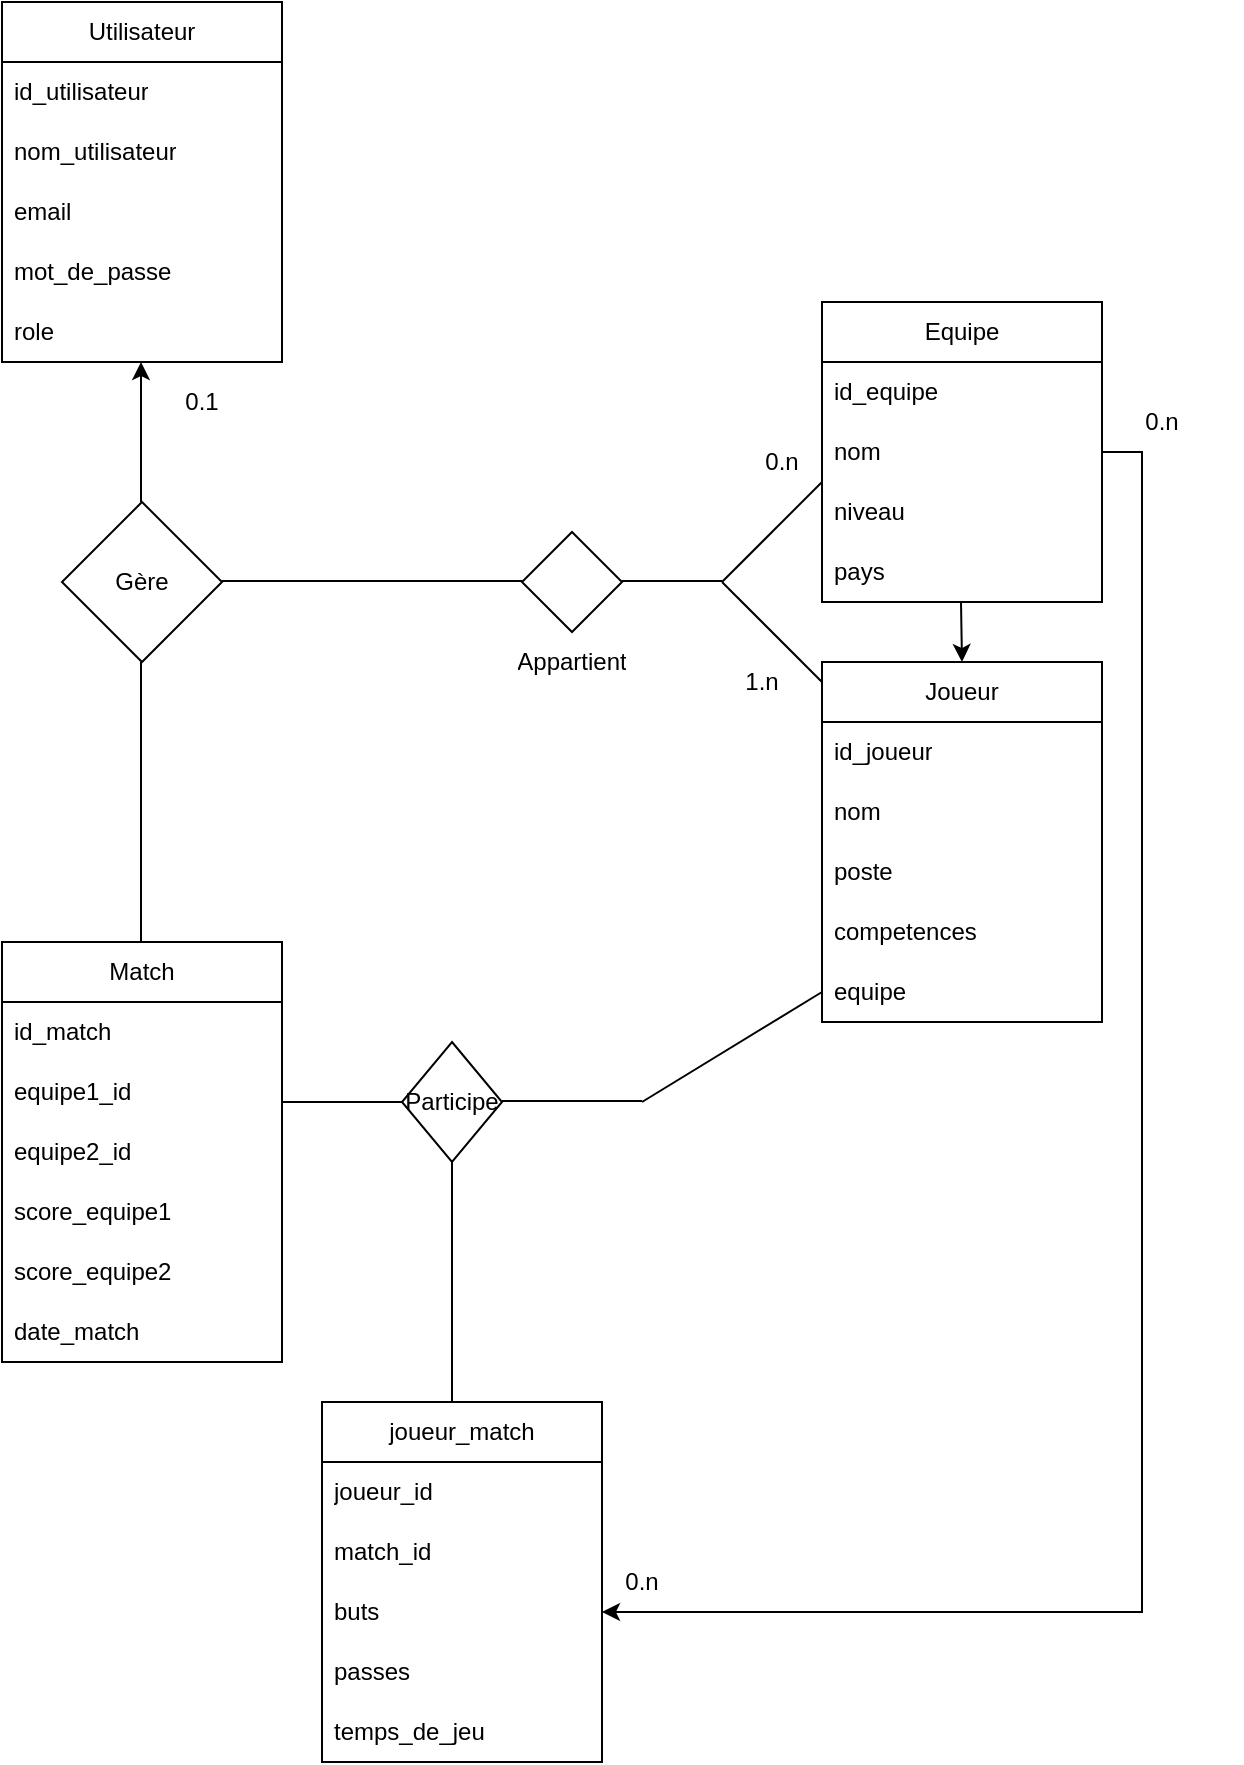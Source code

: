 <mxfile version="26.2.9">
  <diagram name="Page-1" id="CFcHJ4H7us4tubs-RHSV">
    <mxGraphModel dx="1785" dy="971" grid="1" gridSize="10" guides="1" tooltips="1" connect="1" arrows="1" fold="1" page="1" pageScale="1" pageWidth="827" pageHeight="1169" math="0" shadow="0">
      <root>
        <mxCell id="0" />
        <mxCell id="1" parent="0" />
        <mxCell id="HIfGuGApXldxWE-BaSZX-1" value="Utilisateur" style="swimlane;fontStyle=0;childLayout=stackLayout;horizontal=1;startSize=30;horizontalStack=0;resizeParent=1;resizeParentMax=0;resizeLast=0;collapsible=1;marginBottom=0;whiteSpace=wrap;html=1;" vertex="1" parent="1">
          <mxGeometry x="110" y="80" width="140" height="180" as="geometry" />
        </mxCell>
        <mxCell id="HIfGuGApXldxWE-BaSZX-2" value="id_utilisateur" style="text;strokeColor=none;fillColor=none;align=left;verticalAlign=middle;spacingLeft=4;spacingRight=4;overflow=hidden;points=[[0,0.5],[1,0.5]];portConstraint=eastwest;rotatable=0;whiteSpace=wrap;html=1;" vertex="1" parent="HIfGuGApXldxWE-BaSZX-1">
          <mxGeometry y="30" width="140" height="30" as="geometry" />
        </mxCell>
        <mxCell id="HIfGuGApXldxWE-BaSZX-3" value="nom_utilisateur" style="text;strokeColor=none;fillColor=none;align=left;verticalAlign=middle;spacingLeft=4;spacingRight=4;overflow=hidden;points=[[0,0.5],[1,0.5]];portConstraint=eastwest;rotatable=0;whiteSpace=wrap;html=1;" vertex="1" parent="HIfGuGApXldxWE-BaSZX-1">
          <mxGeometry y="60" width="140" height="30" as="geometry" />
        </mxCell>
        <mxCell id="HIfGuGApXldxWE-BaSZX-4" value="email" style="text;strokeColor=none;fillColor=none;align=left;verticalAlign=middle;spacingLeft=4;spacingRight=4;overflow=hidden;points=[[0,0.5],[1,0.5]];portConstraint=eastwest;rotatable=0;whiteSpace=wrap;html=1;" vertex="1" parent="HIfGuGApXldxWE-BaSZX-1">
          <mxGeometry y="90" width="140" height="30" as="geometry" />
        </mxCell>
        <mxCell id="HIfGuGApXldxWE-BaSZX-5" value="mot_de_passe" style="text;strokeColor=none;fillColor=none;align=left;verticalAlign=middle;spacingLeft=4;spacingRight=4;overflow=hidden;points=[[0,0.5],[1,0.5]];portConstraint=eastwest;rotatable=0;whiteSpace=wrap;html=1;" vertex="1" parent="HIfGuGApXldxWE-BaSZX-1">
          <mxGeometry y="120" width="140" height="30" as="geometry" />
        </mxCell>
        <mxCell id="HIfGuGApXldxWE-BaSZX-6" value="role" style="text;strokeColor=none;fillColor=none;align=left;verticalAlign=middle;spacingLeft=4;spacingRight=4;overflow=hidden;points=[[0,0.5],[1,0.5]];portConstraint=eastwest;rotatable=0;whiteSpace=wrap;html=1;" vertex="1" parent="HIfGuGApXldxWE-BaSZX-1">
          <mxGeometry y="150" width="140" height="30" as="geometry" />
        </mxCell>
        <mxCell id="HIfGuGApXldxWE-BaSZX-7" value="" style="endArrow=classic;html=1;rounded=0;" edge="1" parent="1">
          <mxGeometry width="50" height="50" relative="1" as="geometry">
            <mxPoint x="179.5" y="330" as="sourcePoint" />
            <mxPoint x="179.5" y="260" as="targetPoint" />
          </mxGeometry>
        </mxCell>
        <mxCell id="HIfGuGApXldxWE-BaSZX-8" value="Gère" style="rhombus;whiteSpace=wrap;html=1;" vertex="1" parent="1">
          <mxGeometry x="140" y="330" width="80" height="80" as="geometry" />
        </mxCell>
        <mxCell id="HIfGuGApXldxWE-BaSZX-9" value="" style="endArrow=none;html=1;rounded=0;" edge="1" parent="1">
          <mxGeometry width="50" height="50" relative="1" as="geometry">
            <mxPoint x="220" y="369.5" as="sourcePoint" />
            <mxPoint x="370" y="369.5" as="targetPoint" />
          </mxGeometry>
        </mxCell>
        <mxCell id="HIfGuGApXldxWE-BaSZX-10" value="" style="rhombus;whiteSpace=wrap;html=1;" vertex="1" parent="1">
          <mxGeometry x="370" y="345" width="50" height="50" as="geometry" />
        </mxCell>
        <mxCell id="HIfGuGApXldxWE-BaSZX-11" value="" style="endArrow=none;html=1;rounded=0;" edge="1" parent="1">
          <mxGeometry width="50" height="50" relative="1" as="geometry">
            <mxPoint x="420" y="369.5" as="sourcePoint" />
            <mxPoint x="470" y="369.5" as="targetPoint" />
          </mxGeometry>
        </mxCell>
        <mxCell id="HIfGuGApXldxWE-BaSZX-12" value="" style="endArrow=none;html=1;rounded=0;" edge="1" parent="1">
          <mxGeometry width="50" height="50" relative="1" as="geometry">
            <mxPoint x="470" y="370" as="sourcePoint" />
            <mxPoint x="520" y="320" as="targetPoint" />
          </mxGeometry>
        </mxCell>
        <mxCell id="HIfGuGApXldxWE-BaSZX-13" value="" style="endArrow=none;html=1;rounded=0;" edge="1" parent="1">
          <mxGeometry width="50" height="50" relative="1" as="geometry">
            <mxPoint x="470" y="370" as="sourcePoint" />
            <mxPoint x="520" y="420" as="targetPoint" />
          </mxGeometry>
        </mxCell>
        <mxCell id="HIfGuGApXldxWE-BaSZX-14" value="Equipe" style="swimlane;fontStyle=0;childLayout=stackLayout;horizontal=1;startSize=30;horizontalStack=0;resizeParent=1;resizeParentMax=0;resizeLast=0;collapsible=1;marginBottom=0;whiteSpace=wrap;html=1;" vertex="1" parent="1">
          <mxGeometry x="520" y="230" width="140" height="150" as="geometry" />
        </mxCell>
        <mxCell id="HIfGuGApXldxWE-BaSZX-15" value="id_equipe" style="text;strokeColor=none;fillColor=none;align=left;verticalAlign=middle;spacingLeft=4;spacingRight=4;overflow=hidden;points=[[0,0.5],[1,0.5]];portConstraint=eastwest;rotatable=0;whiteSpace=wrap;html=1;" vertex="1" parent="HIfGuGApXldxWE-BaSZX-14">
          <mxGeometry y="30" width="140" height="30" as="geometry" />
        </mxCell>
        <mxCell id="HIfGuGApXldxWE-BaSZX-16" value="nom" style="text;strokeColor=none;fillColor=none;align=left;verticalAlign=middle;spacingLeft=4;spacingRight=4;overflow=hidden;points=[[0,0.5],[1,0.5]];portConstraint=eastwest;rotatable=0;whiteSpace=wrap;html=1;" vertex="1" parent="HIfGuGApXldxWE-BaSZX-14">
          <mxGeometry y="60" width="140" height="30" as="geometry" />
        </mxCell>
        <mxCell id="HIfGuGApXldxWE-BaSZX-17" value="niveau" style="text;strokeColor=none;fillColor=none;align=left;verticalAlign=middle;spacingLeft=4;spacingRight=4;overflow=hidden;points=[[0,0.5],[1,0.5]];portConstraint=eastwest;rotatable=0;whiteSpace=wrap;html=1;" vertex="1" parent="HIfGuGApXldxWE-BaSZX-14">
          <mxGeometry y="90" width="140" height="30" as="geometry" />
        </mxCell>
        <mxCell id="HIfGuGApXldxWE-BaSZX-18" value="pays" style="text;strokeColor=none;fillColor=none;align=left;verticalAlign=middle;spacingLeft=4;spacingRight=4;overflow=hidden;points=[[0,0.5],[1,0.5]];portConstraint=eastwest;rotatable=0;whiteSpace=wrap;html=1;" vertex="1" parent="HIfGuGApXldxWE-BaSZX-14">
          <mxGeometry y="120" width="140" height="30" as="geometry" />
        </mxCell>
        <mxCell id="HIfGuGApXldxWE-BaSZX-19" value="Joueur" style="swimlane;fontStyle=0;childLayout=stackLayout;horizontal=1;startSize=30;horizontalStack=0;resizeParent=1;resizeParentMax=0;resizeLast=0;collapsible=1;marginBottom=0;whiteSpace=wrap;html=1;" vertex="1" parent="1">
          <mxGeometry x="520" y="410" width="140" height="180" as="geometry" />
        </mxCell>
        <mxCell id="HIfGuGApXldxWE-BaSZX-20" value="id_joueur" style="text;strokeColor=none;fillColor=none;align=left;verticalAlign=middle;spacingLeft=4;spacingRight=4;overflow=hidden;points=[[0,0.5],[1,0.5]];portConstraint=eastwest;rotatable=0;whiteSpace=wrap;html=1;" vertex="1" parent="HIfGuGApXldxWE-BaSZX-19">
          <mxGeometry y="30" width="140" height="30" as="geometry" />
        </mxCell>
        <mxCell id="HIfGuGApXldxWE-BaSZX-21" value="nom" style="text;strokeColor=none;fillColor=none;align=left;verticalAlign=middle;spacingLeft=4;spacingRight=4;overflow=hidden;points=[[0,0.5],[1,0.5]];portConstraint=eastwest;rotatable=0;whiteSpace=wrap;html=1;" vertex="1" parent="HIfGuGApXldxWE-BaSZX-19">
          <mxGeometry y="60" width="140" height="30" as="geometry" />
        </mxCell>
        <mxCell id="HIfGuGApXldxWE-BaSZX-22" value="poste" style="text;strokeColor=none;fillColor=none;align=left;verticalAlign=middle;spacingLeft=4;spacingRight=4;overflow=hidden;points=[[0,0.5],[1,0.5]];portConstraint=eastwest;rotatable=0;whiteSpace=wrap;html=1;" vertex="1" parent="HIfGuGApXldxWE-BaSZX-19">
          <mxGeometry y="90" width="140" height="30" as="geometry" />
        </mxCell>
        <mxCell id="HIfGuGApXldxWE-BaSZX-23" value="competences" style="text;strokeColor=none;fillColor=none;align=left;verticalAlign=middle;spacingLeft=4;spacingRight=4;overflow=hidden;points=[[0,0.5],[1,0.5]];portConstraint=eastwest;rotatable=0;whiteSpace=wrap;html=1;" vertex="1" parent="HIfGuGApXldxWE-BaSZX-19">
          <mxGeometry y="120" width="140" height="30" as="geometry" />
        </mxCell>
        <mxCell id="HIfGuGApXldxWE-BaSZX-24" value="equipe" style="text;strokeColor=none;fillColor=none;align=left;verticalAlign=middle;spacingLeft=4;spacingRight=4;overflow=hidden;points=[[0,0.5],[1,0.5]];portConstraint=eastwest;rotatable=0;whiteSpace=wrap;html=1;" vertex="1" parent="HIfGuGApXldxWE-BaSZX-19">
          <mxGeometry y="150" width="140" height="30" as="geometry" />
        </mxCell>
        <mxCell id="HIfGuGApXldxWE-BaSZX-25" value="" style="endArrow=none;html=1;rounded=0;" edge="1" parent="1">
          <mxGeometry width="50" height="50" relative="1" as="geometry">
            <mxPoint x="179.5" y="550" as="sourcePoint" />
            <mxPoint x="179.5" y="410" as="targetPoint" />
          </mxGeometry>
        </mxCell>
        <mxCell id="HIfGuGApXldxWE-BaSZX-26" value="Match" style="swimlane;fontStyle=0;childLayout=stackLayout;horizontal=1;startSize=30;horizontalStack=0;resizeParent=1;resizeParentMax=0;resizeLast=0;collapsible=1;marginBottom=0;whiteSpace=wrap;html=1;" vertex="1" parent="1">
          <mxGeometry x="110" y="550" width="140" height="210" as="geometry" />
        </mxCell>
        <mxCell id="HIfGuGApXldxWE-BaSZX-27" value="id_match" style="text;strokeColor=none;fillColor=none;align=left;verticalAlign=middle;spacingLeft=4;spacingRight=4;overflow=hidden;points=[[0,0.5],[1,0.5]];portConstraint=eastwest;rotatable=0;whiteSpace=wrap;html=1;" vertex="1" parent="HIfGuGApXldxWE-BaSZX-26">
          <mxGeometry y="30" width="140" height="30" as="geometry" />
        </mxCell>
        <mxCell id="HIfGuGApXldxWE-BaSZX-28" value="equipe1_id" style="text;strokeColor=none;fillColor=none;align=left;verticalAlign=middle;spacingLeft=4;spacingRight=4;overflow=hidden;points=[[0,0.5],[1,0.5]];portConstraint=eastwest;rotatable=0;whiteSpace=wrap;html=1;" vertex="1" parent="HIfGuGApXldxWE-BaSZX-26">
          <mxGeometry y="60" width="140" height="30" as="geometry" />
        </mxCell>
        <mxCell id="HIfGuGApXldxWE-BaSZX-29" value="equipe2_id" style="text;strokeColor=none;fillColor=none;align=left;verticalAlign=middle;spacingLeft=4;spacingRight=4;overflow=hidden;points=[[0,0.5],[1,0.5]];portConstraint=eastwest;rotatable=0;whiteSpace=wrap;html=1;" vertex="1" parent="HIfGuGApXldxWE-BaSZX-26">
          <mxGeometry y="90" width="140" height="30" as="geometry" />
        </mxCell>
        <mxCell id="HIfGuGApXldxWE-BaSZX-43" value="score_equipe1" style="text;strokeColor=none;fillColor=none;align=left;verticalAlign=middle;spacingLeft=4;spacingRight=4;overflow=hidden;points=[[0,0.5],[1,0.5]];portConstraint=eastwest;rotatable=0;whiteSpace=wrap;html=1;" vertex="1" parent="HIfGuGApXldxWE-BaSZX-26">
          <mxGeometry y="120" width="140" height="30" as="geometry" />
        </mxCell>
        <mxCell id="HIfGuGApXldxWE-BaSZX-44" value="score_equipe2" style="text;strokeColor=none;fillColor=none;align=left;verticalAlign=middle;spacingLeft=4;spacingRight=4;overflow=hidden;points=[[0,0.5],[1,0.5]];portConstraint=eastwest;rotatable=0;whiteSpace=wrap;html=1;" vertex="1" parent="HIfGuGApXldxWE-BaSZX-26">
          <mxGeometry y="150" width="140" height="30" as="geometry" />
        </mxCell>
        <mxCell id="HIfGuGApXldxWE-BaSZX-45" value="date_match" style="text;strokeColor=none;fillColor=none;align=left;verticalAlign=middle;spacingLeft=4;spacingRight=4;overflow=hidden;points=[[0,0.5],[1,0.5]];portConstraint=eastwest;rotatable=0;whiteSpace=wrap;html=1;" vertex="1" parent="HIfGuGApXldxWE-BaSZX-26">
          <mxGeometry y="180" width="140" height="30" as="geometry" />
        </mxCell>
        <mxCell id="HIfGuGApXldxWE-BaSZX-30" value="" style="endArrow=none;html=1;rounded=0;" edge="1" parent="1" target="HIfGuGApXldxWE-BaSZX-31">
          <mxGeometry width="50" height="50" relative="1" as="geometry">
            <mxPoint x="250" y="630" as="sourcePoint" />
            <mxPoint x="320" y="630" as="targetPoint" />
          </mxGeometry>
        </mxCell>
        <mxCell id="HIfGuGApXldxWE-BaSZX-31" value="Participe" style="rhombus;whiteSpace=wrap;html=1;" vertex="1" parent="1">
          <mxGeometry x="310" y="600" width="50" height="60" as="geometry" />
        </mxCell>
        <mxCell id="HIfGuGApXldxWE-BaSZX-32" value="" style="endArrow=none;html=1;rounded=0;" edge="1" parent="1">
          <mxGeometry width="50" height="50" relative="1" as="geometry">
            <mxPoint x="360" y="629.5" as="sourcePoint" />
            <mxPoint x="430" y="629.5" as="targetPoint" />
          </mxGeometry>
        </mxCell>
        <mxCell id="HIfGuGApXldxWE-BaSZX-33" value="" style="endArrow=none;html=1;rounded=0;entryX=0;entryY=0.5;entryDx=0;entryDy=0;" edge="1" parent="1" target="HIfGuGApXldxWE-BaSZX-24">
          <mxGeometry width="50" height="50" relative="1" as="geometry">
            <mxPoint x="430" y="630" as="sourcePoint" />
            <mxPoint x="480" y="580" as="targetPoint" />
          </mxGeometry>
        </mxCell>
        <mxCell id="HIfGuGApXldxWE-BaSZX-34" value="" style="endArrow=classic;html=1;rounded=0;" edge="1" parent="1">
          <mxGeometry width="50" height="50" relative="1" as="geometry">
            <mxPoint x="589.5" y="380" as="sourcePoint" />
            <mxPoint x="590" y="410" as="targetPoint" />
          </mxGeometry>
        </mxCell>
        <mxCell id="HIfGuGApXldxWE-BaSZX-35" value="" style="endArrow=none;html=1;rounded=0;entryX=0.5;entryY=1;entryDx=0;entryDy=0;" edge="1" parent="1" target="HIfGuGApXldxWE-BaSZX-31">
          <mxGeometry width="50" height="50" relative="1" as="geometry">
            <mxPoint x="335" y="780" as="sourcePoint" />
            <mxPoint x="340" y="660" as="targetPoint" />
          </mxGeometry>
        </mxCell>
        <mxCell id="HIfGuGApXldxWE-BaSZX-36" value="joueur_match" style="swimlane;fontStyle=0;childLayout=stackLayout;horizontal=1;startSize=30;horizontalStack=0;resizeParent=1;resizeParentMax=0;resizeLast=0;collapsible=1;marginBottom=0;whiteSpace=wrap;html=1;" vertex="1" parent="1">
          <mxGeometry x="270" y="780" width="140" height="180" as="geometry" />
        </mxCell>
        <mxCell id="HIfGuGApXldxWE-BaSZX-37" value="joueur_id" style="text;strokeColor=none;fillColor=none;align=left;verticalAlign=middle;spacingLeft=4;spacingRight=4;overflow=hidden;points=[[0,0.5],[1,0.5]];portConstraint=eastwest;rotatable=0;whiteSpace=wrap;html=1;" vertex="1" parent="HIfGuGApXldxWE-BaSZX-36">
          <mxGeometry y="30" width="140" height="30" as="geometry" />
        </mxCell>
        <mxCell id="HIfGuGApXldxWE-BaSZX-38" value="match_id" style="text;strokeColor=none;fillColor=none;align=left;verticalAlign=middle;spacingLeft=4;spacingRight=4;overflow=hidden;points=[[0,0.5],[1,0.5]];portConstraint=eastwest;rotatable=0;whiteSpace=wrap;html=1;" vertex="1" parent="HIfGuGApXldxWE-BaSZX-36">
          <mxGeometry y="60" width="140" height="30" as="geometry" />
        </mxCell>
        <mxCell id="HIfGuGApXldxWE-BaSZX-39" value="buts" style="text;strokeColor=none;fillColor=none;align=left;verticalAlign=middle;spacingLeft=4;spacingRight=4;overflow=hidden;points=[[0,0.5],[1,0.5]];portConstraint=eastwest;rotatable=0;whiteSpace=wrap;html=1;" vertex="1" parent="HIfGuGApXldxWE-BaSZX-36">
          <mxGeometry y="90" width="140" height="30" as="geometry" />
        </mxCell>
        <mxCell id="HIfGuGApXldxWE-BaSZX-40" value="passes" style="text;strokeColor=none;fillColor=none;align=left;verticalAlign=middle;spacingLeft=4;spacingRight=4;overflow=hidden;points=[[0,0.5],[1,0.5]];portConstraint=eastwest;rotatable=0;whiteSpace=wrap;html=1;" vertex="1" parent="HIfGuGApXldxWE-BaSZX-36">
          <mxGeometry y="120" width="140" height="30" as="geometry" />
        </mxCell>
        <mxCell id="HIfGuGApXldxWE-BaSZX-41" value="temps_de_jeu" style="text;strokeColor=none;fillColor=none;align=left;verticalAlign=middle;spacingLeft=4;spacingRight=4;overflow=hidden;points=[[0,0.5],[1,0.5]];portConstraint=eastwest;rotatable=0;whiteSpace=wrap;html=1;" vertex="1" parent="HIfGuGApXldxWE-BaSZX-36">
          <mxGeometry y="150" width="140" height="30" as="geometry" />
        </mxCell>
        <mxCell id="HIfGuGApXldxWE-BaSZX-42" style="edgeStyle=orthogonalEdgeStyle;rounded=0;orthogonalLoop=1;jettySize=auto;html=1;exitX=1;exitY=0.5;exitDx=0;exitDy=0;entryX=1;entryY=0.5;entryDx=0;entryDy=0;" edge="1" parent="1" source="HIfGuGApXldxWE-BaSZX-16" target="HIfGuGApXldxWE-BaSZX-39">
          <mxGeometry relative="1" as="geometry" />
        </mxCell>
        <UserObject label="Appartient" placeholders="1" name="Variable" id="HIfGuGApXldxWE-BaSZX-46">
          <mxCell style="text;html=1;strokeColor=none;fillColor=none;align=center;verticalAlign=middle;whiteSpace=wrap;overflow=hidden;" vertex="1" parent="1">
            <mxGeometry x="355" y="400" width="80" height="20" as="geometry" />
          </mxCell>
        </UserObject>
        <UserObject label="0.n" placeholders="1" name="Variable" id="HIfGuGApXldxWE-BaSZX-47">
          <mxCell style="text;html=1;strokeColor=none;fillColor=none;align=center;verticalAlign=middle;whiteSpace=wrap;overflow=hidden;" vertex="1" parent="1">
            <mxGeometry x="650" y="280" width="80" height="20" as="geometry" />
          </mxCell>
        </UserObject>
        <UserObject label="0.n" placeholders="1" name="Variable" id="HIfGuGApXldxWE-BaSZX-48">
          <mxCell style="text;html=1;strokeColor=none;fillColor=none;align=center;verticalAlign=middle;whiteSpace=wrap;overflow=hidden;" vertex="1" parent="1">
            <mxGeometry x="390" y="860" width="80" height="20" as="geometry" />
          </mxCell>
        </UserObject>
        <UserObject label="1.n" placeholders="1" name="Variable" id="HIfGuGApXldxWE-BaSZX-49">
          <mxCell style="text;html=1;strokeColor=none;fillColor=none;align=center;verticalAlign=middle;whiteSpace=wrap;overflow=hidden;" vertex="1" parent="1">
            <mxGeometry x="450" y="410" width="80" height="20" as="geometry" />
          </mxCell>
        </UserObject>
        <UserObject label="0.n" placeholders="1" name="Variable" id="HIfGuGApXldxWE-BaSZX-50">
          <mxCell style="text;html=1;strokeColor=none;fillColor=none;align=center;verticalAlign=middle;whiteSpace=wrap;overflow=hidden;" vertex="1" parent="1">
            <mxGeometry x="460" y="300" width="80" height="20" as="geometry" />
          </mxCell>
        </UserObject>
        <UserObject label="0.1" placeholders="1" name="Variable" id="HIfGuGApXldxWE-BaSZX-51">
          <mxCell style="text;html=1;strokeColor=none;fillColor=none;align=center;verticalAlign=middle;whiteSpace=wrap;overflow=hidden;" vertex="1" parent="1">
            <mxGeometry x="170" y="270" width="80" height="20" as="geometry" />
          </mxCell>
        </UserObject>
      </root>
    </mxGraphModel>
  </diagram>
</mxfile>
